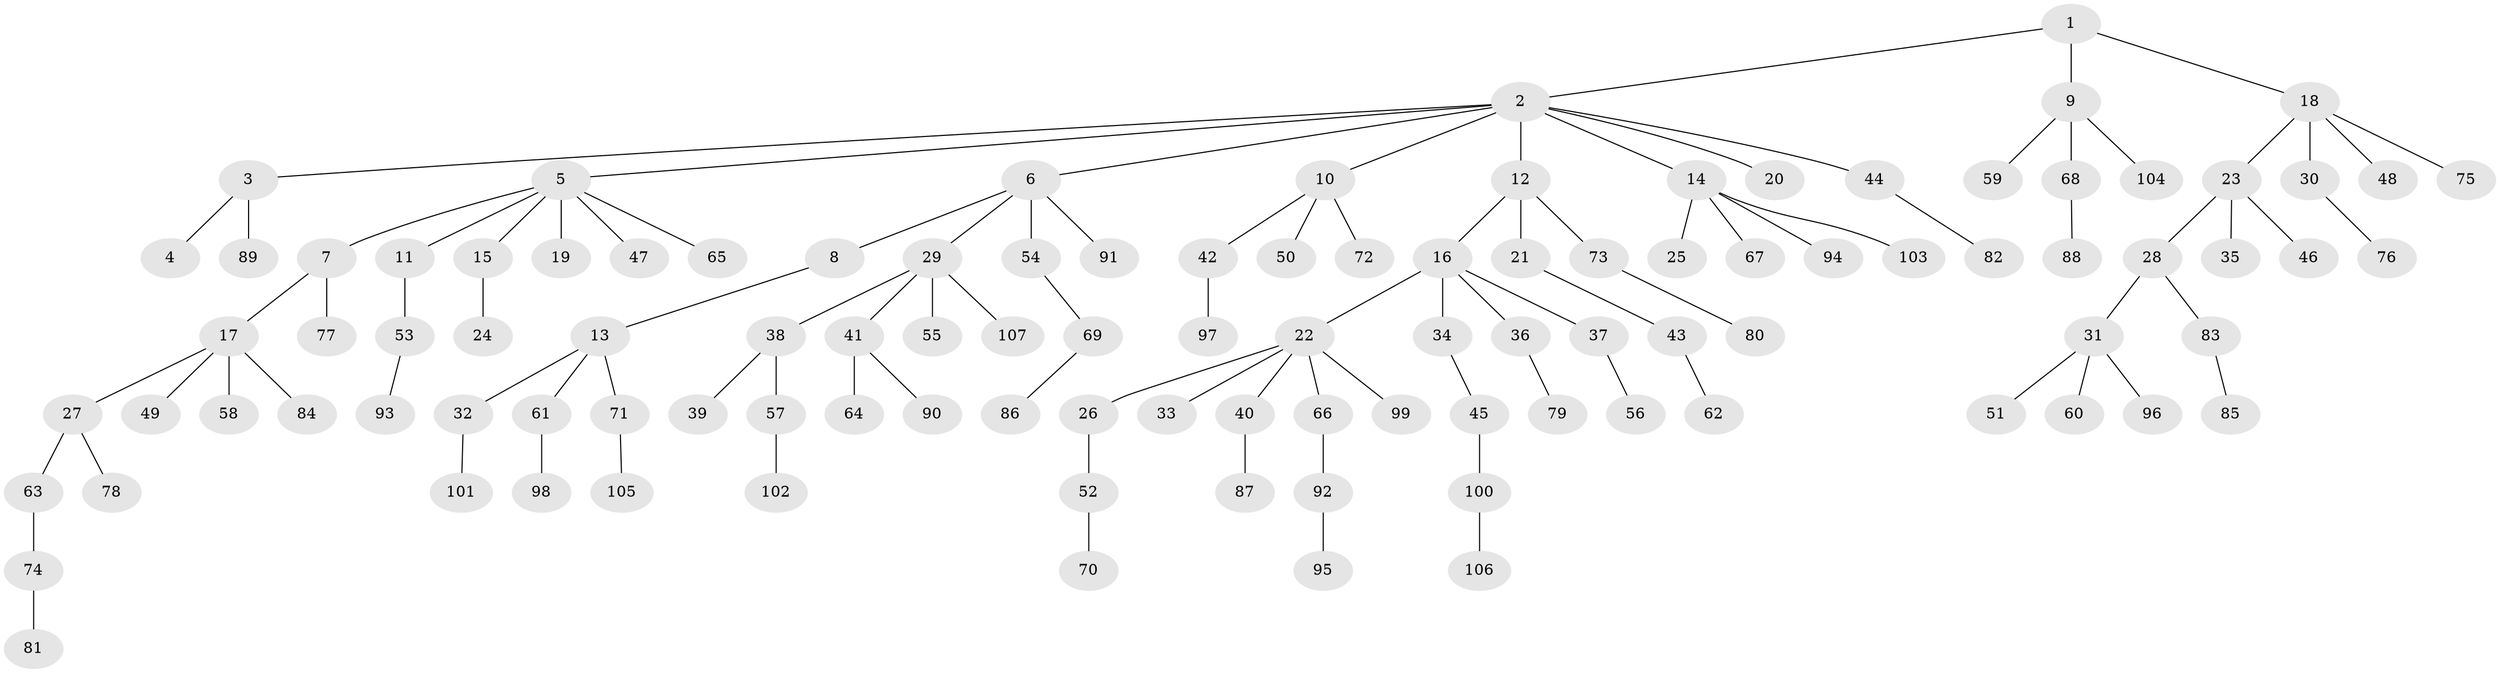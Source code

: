 // coarse degree distribution, {3: 0.0821917808219178, 10: 0.0136986301369863, 1: 0.6301369863013698, 7: 0.0273972602739726, 5: 0.0273972602739726, 6: 0.0136986301369863, 2: 0.136986301369863, 4: 0.0684931506849315}
// Generated by graph-tools (version 1.1) at 2025/42/03/06/25 10:42:06]
// undirected, 107 vertices, 106 edges
graph export_dot {
graph [start="1"]
  node [color=gray90,style=filled];
  1;
  2;
  3;
  4;
  5;
  6;
  7;
  8;
  9;
  10;
  11;
  12;
  13;
  14;
  15;
  16;
  17;
  18;
  19;
  20;
  21;
  22;
  23;
  24;
  25;
  26;
  27;
  28;
  29;
  30;
  31;
  32;
  33;
  34;
  35;
  36;
  37;
  38;
  39;
  40;
  41;
  42;
  43;
  44;
  45;
  46;
  47;
  48;
  49;
  50;
  51;
  52;
  53;
  54;
  55;
  56;
  57;
  58;
  59;
  60;
  61;
  62;
  63;
  64;
  65;
  66;
  67;
  68;
  69;
  70;
  71;
  72;
  73;
  74;
  75;
  76;
  77;
  78;
  79;
  80;
  81;
  82;
  83;
  84;
  85;
  86;
  87;
  88;
  89;
  90;
  91;
  92;
  93;
  94;
  95;
  96;
  97;
  98;
  99;
  100;
  101;
  102;
  103;
  104;
  105;
  106;
  107;
  1 -- 2;
  1 -- 9;
  1 -- 18;
  2 -- 3;
  2 -- 5;
  2 -- 6;
  2 -- 10;
  2 -- 12;
  2 -- 14;
  2 -- 20;
  2 -- 44;
  3 -- 4;
  3 -- 89;
  5 -- 7;
  5 -- 11;
  5 -- 15;
  5 -- 19;
  5 -- 47;
  5 -- 65;
  6 -- 8;
  6 -- 29;
  6 -- 54;
  6 -- 91;
  7 -- 17;
  7 -- 77;
  8 -- 13;
  9 -- 59;
  9 -- 68;
  9 -- 104;
  10 -- 42;
  10 -- 50;
  10 -- 72;
  11 -- 53;
  12 -- 16;
  12 -- 21;
  12 -- 73;
  13 -- 32;
  13 -- 61;
  13 -- 71;
  14 -- 25;
  14 -- 67;
  14 -- 94;
  14 -- 103;
  15 -- 24;
  16 -- 22;
  16 -- 34;
  16 -- 36;
  16 -- 37;
  17 -- 27;
  17 -- 49;
  17 -- 58;
  17 -- 84;
  18 -- 23;
  18 -- 30;
  18 -- 48;
  18 -- 75;
  21 -- 43;
  22 -- 26;
  22 -- 33;
  22 -- 40;
  22 -- 66;
  22 -- 99;
  23 -- 28;
  23 -- 35;
  23 -- 46;
  26 -- 52;
  27 -- 63;
  27 -- 78;
  28 -- 31;
  28 -- 83;
  29 -- 38;
  29 -- 41;
  29 -- 55;
  29 -- 107;
  30 -- 76;
  31 -- 51;
  31 -- 60;
  31 -- 96;
  32 -- 101;
  34 -- 45;
  36 -- 79;
  37 -- 56;
  38 -- 39;
  38 -- 57;
  40 -- 87;
  41 -- 64;
  41 -- 90;
  42 -- 97;
  43 -- 62;
  44 -- 82;
  45 -- 100;
  52 -- 70;
  53 -- 93;
  54 -- 69;
  57 -- 102;
  61 -- 98;
  63 -- 74;
  66 -- 92;
  68 -- 88;
  69 -- 86;
  71 -- 105;
  73 -- 80;
  74 -- 81;
  83 -- 85;
  92 -- 95;
  100 -- 106;
}
